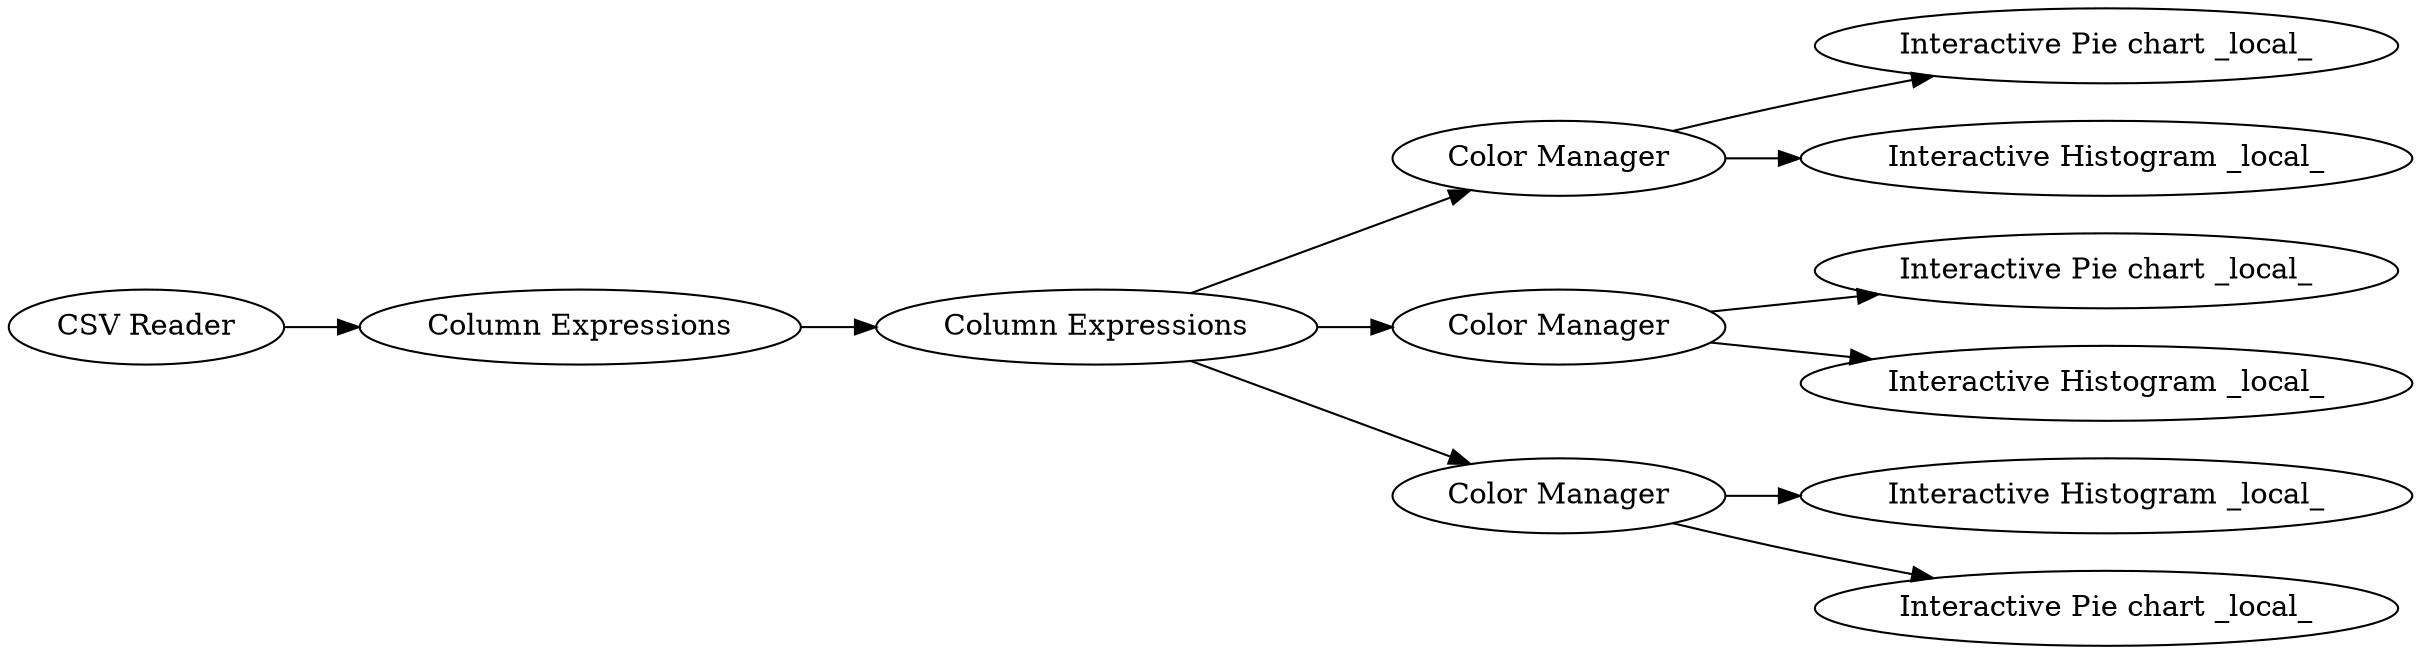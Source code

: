 digraph {
	"7341217999889015946_4" [label="Column Expressions"]
	"7341217999889015946_11" [label="Color Manager"]
	"7341217999889015946_15" [label="Interactive Pie chart _local_"]
	"7341217999889015946_3" [label="Column Expressions"]
	"7341217999889015946_9" [label="Interactive Pie chart _local_"]
	"7341217999889015946_6" [label="Interactive Histogram _local_"]
	"7341217999889015946_13" [label="Color Manager"]
	"7341217999889015946_7" [label="Interactive Histogram _local_"]
	"7341217999889015946_8" [label="Interactive Histogram _local_"]
	"7341217999889015946_12" [label="Color Manager"]
	"7341217999889015946_14" [label="Interactive Pie chart _local_"]
	"7341217999889015946_2" [label="CSV Reader"]
	"7341217999889015946_4" -> "7341217999889015946_11"
	"7341217999889015946_12" -> "7341217999889015946_14"
	"7341217999889015946_4" -> "7341217999889015946_12"
	"7341217999889015946_2" -> "7341217999889015946_3"
	"7341217999889015946_12" -> "7341217999889015946_7"
	"7341217999889015946_4" -> "7341217999889015946_13"
	"7341217999889015946_3" -> "7341217999889015946_4"
	"7341217999889015946_11" -> "7341217999889015946_6"
	"7341217999889015946_11" -> "7341217999889015946_9"
	"7341217999889015946_13" -> "7341217999889015946_15"
	"7341217999889015946_13" -> "7341217999889015946_8"
	rankdir=LR
}
